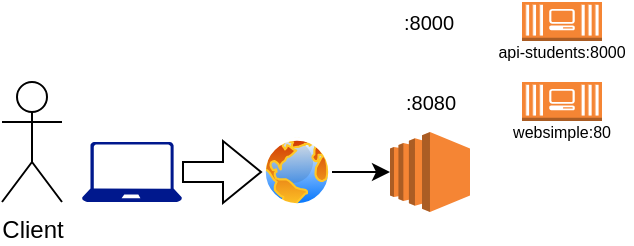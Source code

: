 <mxfile version="24.3.1" type="github">
  <diagram name="Page-1" id="QCaUH1FCVXAV5SvEdtKv">
    <mxGraphModel dx="412" dy="244" grid="1" gridSize="10" guides="1" tooltips="1" connect="1" arrows="1" fold="1" page="1" pageScale="1" pageWidth="827" pageHeight="1169" math="0" shadow="0">
      <root>
        <mxCell id="0" />
        <mxCell id="1" parent="0" />
        <mxCell id="mUl-kJfdnSKo2Dg4nPM1-1" value="Client" style="shape=umlActor;verticalLabelPosition=bottom;verticalAlign=top;html=1;outlineConnect=0;" vertex="1" parent="1">
          <mxGeometry x="180" y="190" width="30" height="60" as="geometry" />
        </mxCell>
        <mxCell id="mUl-kJfdnSKo2Dg4nPM1-2" value="" style="sketch=0;aspect=fixed;pointerEvents=1;shadow=0;dashed=0;html=1;strokeColor=none;labelPosition=center;verticalLabelPosition=bottom;verticalAlign=top;align=center;fillColor=#00188D;shape=mxgraph.azure.laptop" vertex="1" parent="1">
          <mxGeometry x="220" y="220" width="50" height="30" as="geometry" />
        </mxCell>
        <mxCell id="mUl-kJfdnSKo2Dg4nPM1-3" value="" style="image;aspect=fixed;perimeter=ellipsePerimeter;html=1;align=center;shadow=0;dashed=0;spacingTop=3;image=img/lib/active_directory/internet_globe.svg;" vertex="1" parent="1">
          <mxGeometry x="310" y="217.5" width="35" height="35" as="geometry" />
        </mxCell>
        <mxCell id="mUl-kJfdnSKo2Dg4nPM1-5" value="" style="shape=flexArrow;endArrow=classic;html=1;rounded=0;entryX=0;entryY=0.5;entryDx=0;entryDy=0;exitX=1;exitY=0.5;exitDx=0;exitDy=0;exitPerimeter=0;" edge="1" parent="1" source="mUl-kJfdnSKo2Dg4nPM1-2" target="mUl-kJfdnSKo2Dg4nPM1-3">
          <mxGeometry width="50" height="50" relative="1" as="geometry">
            <mxPoint x="250" y="250" as="sourcePoint" />
            <mxPoint x="300" y="200" as="targetPoint" />
          </mxGeometry>
        </mxCell>
        <mxCell id="mUl-kJfdnSKo2Dg4nPM1-6" value="" style="outlineConnect=0;dashed=0;verticalLabelPosition=bottom;verticalAlign=top;align=center;html=1;shape=mxgraph.aws3.ec2;fillColor=#F58534;gradientColor=none;" vertex="1" parent="1">
          <mxGeometry x="374" y="215" width="40" height="40" as="geometry" />
        </mxCell>
        <mxCell id="mUl-kJfdnSKo2Dg4nPM1-7" value="" style="endArrow=classic;html=1;rounded=0;exitX=1;exitY=0.5;exitDx=0;exitDy=0;" edge="1" parent="1" source="mUl-kJfdnSKo2Dg4nPM1-3" target="mUl-kJfdnSKo2Dg4nPM1-6">
          <mxGeometry width="50" height="50" relative="1" as="geometry">
            <mxPoint x="300" y="240" as="sourcePoint" />
            <mxPoint x="350" y="190" as="targetPoint" />
          </mxGeometry>
        </mxCell>
        <mxCell id="mUl-kJfdnSKo2Dg4nPM1-8" value="&lt;font style=&quot;font-size: 10px;&quot;&gt;:8080&lt;/font&gt;" style="text;html=1;align=center;verticalAlign=middle;whiteSpace=wrap;rounded=0;" vertex="1" parent="1">
          <mxGeometry x="375" y="192.25" width="39" height="15" as="geometry" />
        </mxCell>
        <mxCell id="mUl-kJfdnSKo2Dg4nPM1-11" value="&lt;font style=&quot;font-size: 10px;&quot;&gt;:8000&lt;/font&gt;" style="text;html=1;align=center;verticalAlign=middle;whiteSpace=wrap;rounded=0;" vertex="1" parent="1">
          <mxGeometry x="374" y="152.25" width="39" height="15" as="geometry" />
        </mxCell>
        <mxCell id="mUl-kJfdnSKo2Dg4nPM1-12" value="" style="shape=image;html=1;verticalAlign=top;verticalLabelPosition=bottom;labelBackgroundColor=#ffffff;imageAspect=0;aspect=fixed;image=https://cdn1.iconfinder.com/data/icons/unicons-line-vol-3/24/docker-128.png" vertex="1" parent="1">
          <mxGeometry x="440" y="217.5" width="40" height="40" as="geometry" />
        </mxCell>
        <mxCell id="mUl-kJfdnSKo2Dg4nPM1-13" value="" style="outlineConnect=0;dashed=0;verticalLabelPosition=bottom;verticalAlign=top;align=center;html=1;shape=mxgraph.aws3.ec2_compute_container_3;fillColor=#F58534;gradientColor=none;" vertex="1" parent="1">
          <mxGeometry x="440" y="190" width="40" height="19.5" as="geometry" />
        </mxCell>
        <mxCell id="mUl-kJfdnSKo2Dg4nPM1-14" value="websimple:80" style="text;html=1;align=center;verticalAlign=middle;whiteSpace=wrap;rounded=0;fontSize=8;" vertex="1" parent="1">
          <mxGeometry x="440" y="210" width="40" height="10" as="geometry" />
        </mxCell>
        <mxCell id="mUl-kJfdnSKo2Dg4nPM1-15" value="" style="outlineConnect=0;dashed=0;verticalLabelPosition=bottom;verticalAlign=top;align=center;html=1;shape=mxgraph.aws3.ec2_compute_container_3;fillColor=#F58534;gradientColor=none;" vertex="1" parent="1">
          <mxGeometry x="440" y="150" width="40" height="19.5" as="geometry" />
        </mxCell>
        <mxCell id="mUl-kJfdnSKo2Dg4nPM1-16" value="api-students:8000" style="text;html=1;align=center;verticalAlign=middle;whiteSpace=wrap;rounded=0;fontSize=8;" vertex="1" parent="1">
          <mxGeometry x="425" y="169.5" width="70" height="10" as="geometry" />
        </mxCell>
      </root>
    </mxGraphModel>
  </diagram>
</mxfile>
